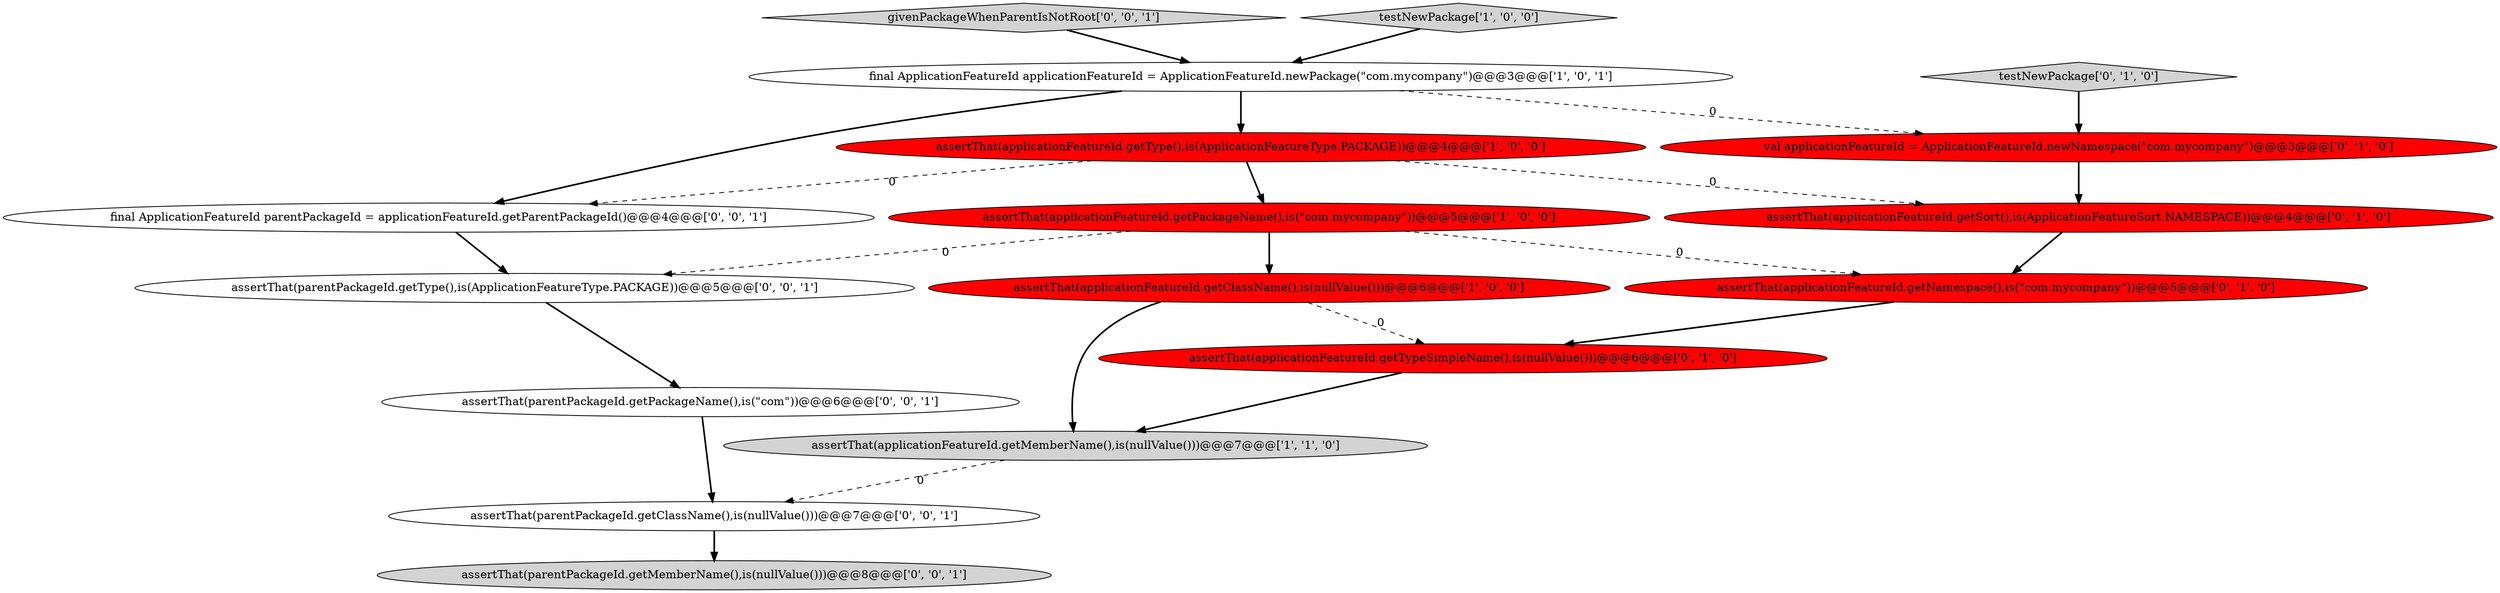 digraph {
2 [style = filled, label = "assertThat(applicationFeatureId.getPackageName(),is(\"com.mycompany\"))@@@5@@@['1', '0', '0']", fillcolor = red, shape = ellipse image = "AAA1AAABBB1BBB"];
7 [style = filled, label = "assertThat(applicationFeatureId.getSort(),is(ApplicationFeatureSort.NAMESPACE))@@@4@@@['0', '1', '0']", fillcolor = red, shape = ellipse image = "AAA1AAABBB2BBB"];
9 [style = filled, label = "assertThat(applicationFeatureId.getTypeSimpleName(),is(nullValue()))@@@6@@@['0', '1', '0']", fillcolor = red, shape = ellipse image = "AAA1AAABBB2BBB"];
14 [style = filled, label = "assertThat(parentPackageId.getClassName(),is(nullValue()))@@@7@@@['0', '0', '1']", fillcolor = white, shape = ellipse image = "AAA0AAABBB3BBB"];
6 [style = filled, label = "val applicationFeatureId = ApplicationFeatureId.newNamespace(\"com.mycompany\")@@@3@@@['0', '1', '0']", fillcolor = red, shape = ellipse image = "AAA1AAABBB2BBB"];
16 [style = filled, label = "final ApplicationFeatureId parentPackageId = applicationFeatureId.getParentPackageId()@@@4@@@['0', '0', '1']", fillcolor = white, shape = ellipse image = "AAA0AAABBB3BBB"];
0 [style = filled, label = "assertThat(applicationFeatureId.getMemberName(),is(nullValue()))@@@7@@@['1', '1', '0']", fillcolor = lightgray, shape = ellipse image = "AAA0AAABBB1BBB"];
12 [style = filled, label = "givenPackageWhenParentIsNotRoot['0', '0', '1']", fillcolor = lightgray, shape = diamond image = "AAA0AAABBB3BBB"];
15 [style = filled, label = "assertThat(parentPackageId.getPackageName(),is(\"com\"))@@@6@@@['0', '0', '1']", fillcolor = white, shape = ellipse image = "AAA0AAABBB3BBB"];
4 [style = filled, label = "testNewPackage['1', '0', '0']", fillcolor = lightgray, shape = diamond image = "AAA0AAABBB1BBB"];
1 [style = filled, label = "assertThat(applicationFeatureId.getClassName(),is(nullValue()))@@@6@@@['1', '0', '0']", fillcolor = red, shape = ellipse image = "AAA1AAABBB1BBB"];
13 [style = filled, label = "assertThat(parentPackageId.getMemberName(),is(nullValue()))@@@8@@@['0', '0', '1']", fillcolor = lightgray, shape = ellipse image = "AAA0AAABBB3BBB"];
3 [style = filled, label = "assertThat(applicationFeatureId.getType(),is(ApplicationFeatureType.PACKAGE))@@@4@@@['1', '0', '0']", fillcolor = red, shape = ellipse image = "AAA1AAABBB1BBB"];
10 [style = filled, label = "testNewPackage['0', '1', '0']", fillcolor = lightgray, shape = diamond image = "AAA0AAABBB2BBB"];
5 [style = filled, label = "final ApplicationFeatureId applicationFeatureId = ApplicationFeatureId.newPackage(\"com.mycompany\")@@@3@@@['1', '0', '1']", fillcolor = white, shape = ellipse image = "AAA0AAABBB1BBB"];
11 [style = filled, label = "assertThat(parentPackageId.getType(),is(ApplicationFeatureType.PACKAGE))@@@5@@@['0', '0', '1']", fillcolor = white, shape = ellipse image = "AAA0AAABBB3BBB"];
8 [style = filled, label = "assertThat(applicationFeatureId.getNamespace(),is(\"com.mycompany\"))@@@5@@@['0', '1', '0']", fillcolor = red, shape = ellipse image = "AAA1AAABBB2BBB"];
5->3 [style = bold, label=""];
16->11 [style = bold, label=""];
9->0 [style = bold, label=""];
12->5 [style = bold, label=""];
15->14 [style = bold, label=""];
3->7 [style = dashed, label="0"];
2->1 [style = bold, label=""];
1->9 [style = dashed, label="0"];
1->0 [style = bold, label=""];
7->8 [style = bold, label=""];
2->8 [style = dashed, label="0"];
10->6 [style = bold, label=""];
11->15 [style = bold, label=""];
5->16 [style = bold, label=""];
0->14 [style = dashed, label="0"];
5->6 [style = dashed, label="0"];
3->2 [style = bold, label=""];
8->9 [style = bold, label=""];
2->11 [style = dashed, label="0"];
14->13 [style = bold, label=""];
6->7 [style = bold, label=""];
4->5 [style = bold, label=""];
3->16 [style = dashed, label="0"];
}
